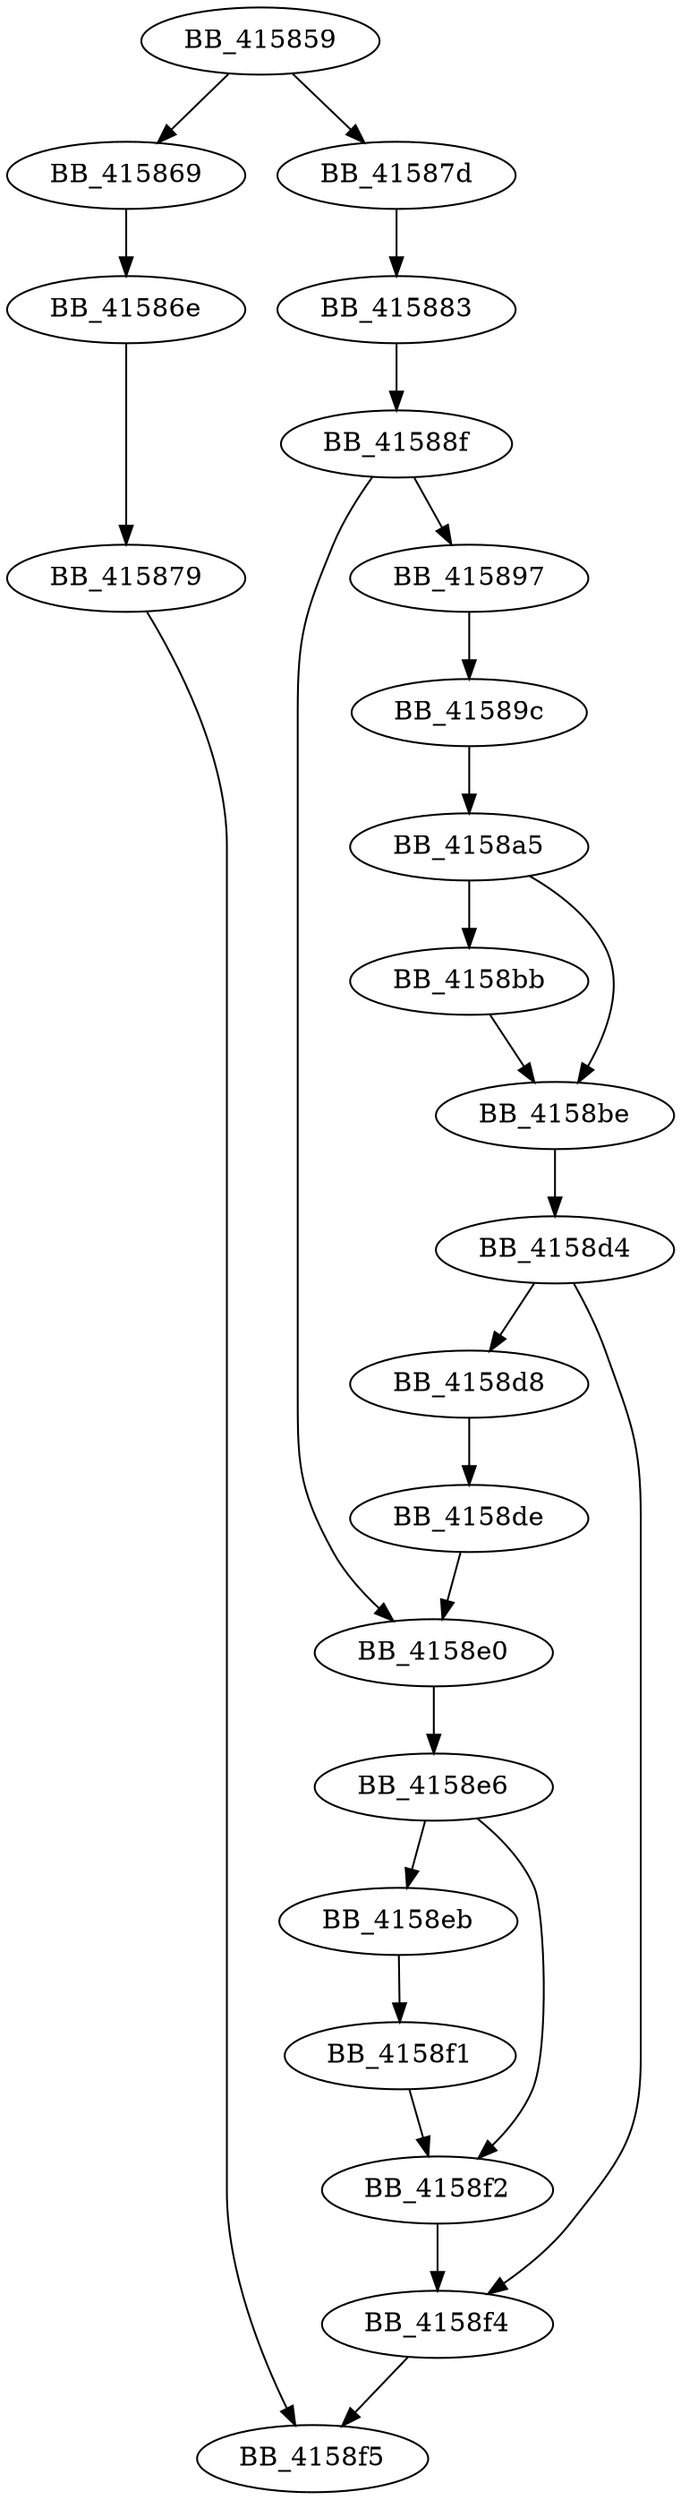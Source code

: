 DiGraph __beginthreadex{
BB_415859->BB_415869
BB_415859->BB_41587d
BB_415869->BB_41586e
BB_41586e->BB_415879
BB_415879->BB_4158f5
BB_41587d->BB_415883
BB_415883->BB_41588f
BB_41588f->BB_415897
BB_41588f->BB_4158e0
BB_415897->BB_41589c
BB_41589c->BB_4158a5
BB_4158a5->BB_4158bb
BB_4158a5->BB_4158be
BB_4158bb->BB_4158be
BB_4158be->BB_4158d4
BB_4158d4->BB_4158d8
BB_4158d4->BB_4158f4
BB_4158d8->BB_4158de
BB_4158de->BB_4158e0
BB_4158e0->BB_4158e6
BB_4158e6->BB_4158eb
BB_4158e6->BB_4158f2
BB_4158eb->BB_4158f1
BB_4158f1->BB_4158f2
BB_4158f2->BB_4158f4
BB_4158f4->BB_4158f5
}
